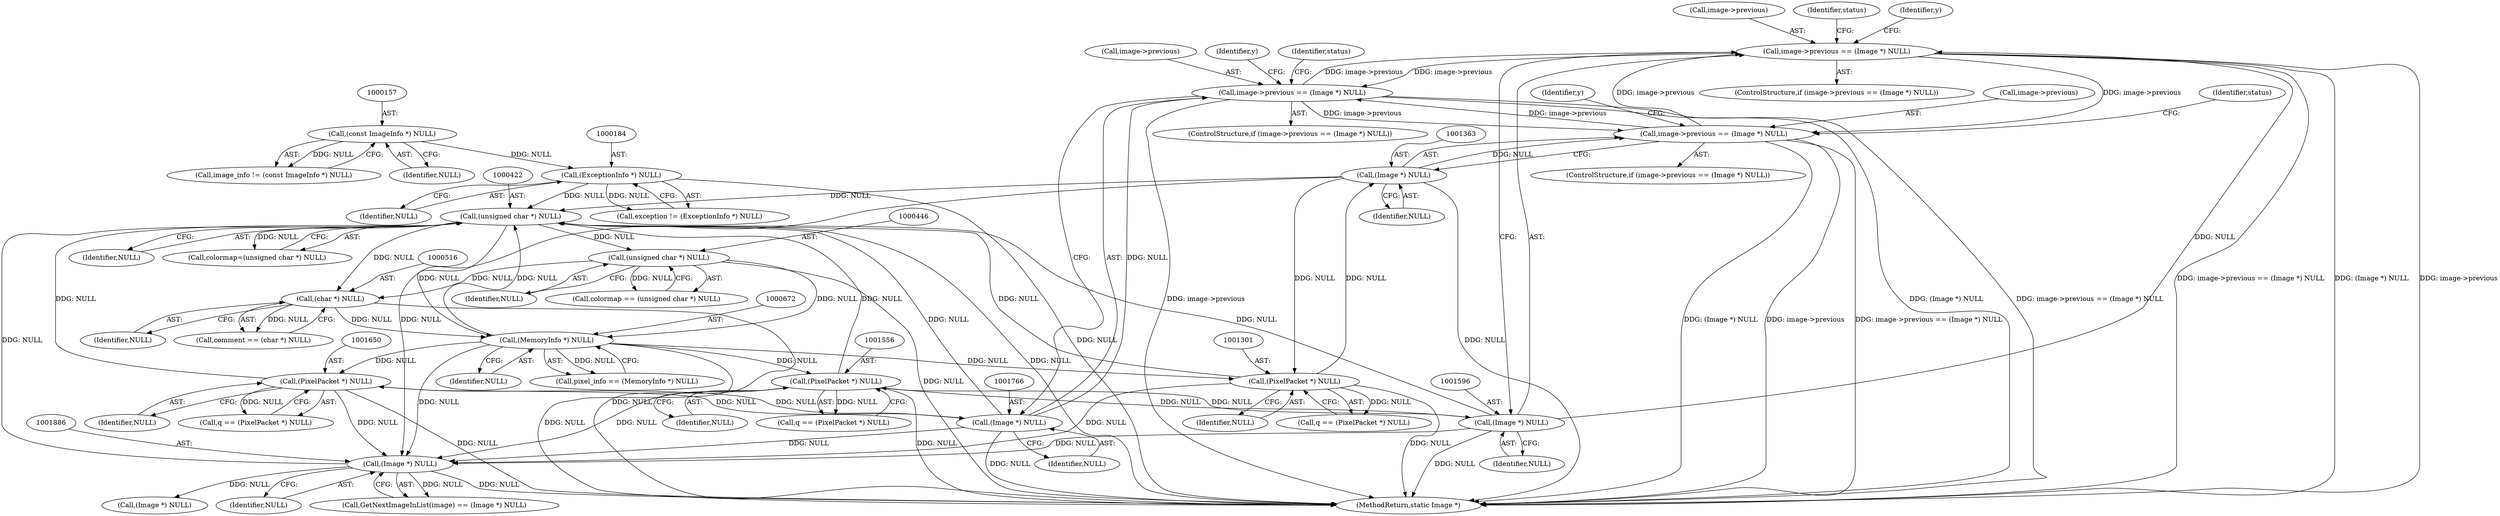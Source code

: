 digraph "0_ImageMagick_3e9165285eda6e1bb71172031d3048b51bb443a4@pointer" {
"1001591" [label="(Call,image->previous == (Image *) NULL)"];
"1001761" [label="(Call,image->previous == (Image *) NULL)"];
"1001358" [label="(Call,image->previous == (Image *) NULL)"];
"1001591" [label="(Call,image->previous == (Image *) NULL)"];
"1001595" [label="(Call,(Image *) NULL)"];
"1001555" [label="(Call,(PixelPacket *) NULL)"];
"1000671" [label="(Call,(MemoryInfo *) NULL)"];
"1000421" [label="(Call,(unsigned char *) NULL)"];
"1000183" [label="(Call,(ExceptionInfo *) NULL)"];
"1000156" [label="(Call,(const ImageInfo *) NULL)"];
"1001765" [label="(Call,(Image *) NULL)"];
"1001649" [label="(Call,(PixelPacket *) NULL)"];
"1001300" [label="(Call,(PixelPacket *) NULL)"];
"1001362" [label="(Call,(Image *) NULL)"];
"1001885" [label="(Call,(Image *) NULL)"];
"1000445" [label="(Call,(unsigned char *) NULL)"];
"1000515" [label="(Call,(char *) NULL)"];
"1000673" [label="(Identifier,NULL)"];
"1001894" [label="(Call,(Image *) NULL)"];
"1001762" [label="(Call,image->previous)"];
"1000517" [label="(Identifier,NULL)"];
"1001592" [label="(Call,image->previous)"];
"1000515" [label="(Call,(char *) NULL)"];
"1001557" [label="(Identifier,NULL)"];
"1000671" [label="(Call,(MemoryInfo *) NULL)"];
"1000443" [label="(Call,colormap == (unsigned char *) NULL)"];
"1001767" [label="(Identifier,NULL)"];
"1000513" [label="(Call,comment == (char *) NULL)"];
"1001359" [label="(Call,image->previous)"];
"1001600" [label="(Identifier,status)"];
"1001367" [label="(Identifier,status)"];
"1001633" [label="(Identifier,y)"];
"1000423" [label="(Identifier,NULL)"];
"1001597" [label="(Identifier,NULL)"];
"1001300" [label="(Call,(PixelPacket *) NULL)"];
"1001539" [label="(Identifier,y)"];
"1000181" [label="(Call,exception != (ExceptionInfo *) NULL)"];
"1001765" [label="(Call,(Image *) NULL)"];
"1001761" [label="(Call,image->previous == (Image *) NULL)"];
"1001357" [label="(ControlStructure,if (image->previous == (Image *) NULL))"];
"1000156" [label="(Call,(const ImageInfo *) NULL)"];
"1000185" [label="(Identifier,NULL)"];
"1001590" [label="(ControlStructure,if (image->previous == (Image *) NULL))"];
"1000421" [label="(Call,(unsigned char *) NULL)"];
"1001555" [label="(Call,(PixelPacket *) NULL)"];
"1001651" [label="(Identifier,NULL)"];
"1001298" [label="(Call,q == (PixelPacket *) NULL)"];
"1001887" [label="(Identifier,NULL)"];
"1000419" [label="(Call,colormap=(unsigned char *) NULL)"];
"1001932" [label="(MethodReturn,static Image *)"];
"1000158" [label="(Identifier,NULL)"];
"1001364" [label="(Identifier,NULL)"];
"1001595" [label="(Call,(Image *) NULL)"];
"1001770" [label="(Identifier,status)"];
"1001553" [label="(Call,q == (PixelPacket *) NULL)"];
"1000183" [label="(Call,(ExceptionInfo *) NULL)"];
"1001358" [label="(Call,image->previous == (Image *) NULL)"];
"1001882" [label="(Call,GetNextImageInList(image) == (Image *) NULL)"];
"1001885" [label="(Call,(Image *) NULL)"];
"1000445" [label="(Call,(unsigned char *) NULL)"];
"1001647" [label="(Call,q == (PixelPacket *) NULL)"];
"1000447" [label="(Identifier,NULL)"];
"1001591" [label="(Call,image->previous == (Image *) NULL)"];
"1001284" [label="(Identifier,y)"];
"1000154" [label="(Call,image_info != (const ImageInfo *) NULL)"];
"1000669" [label="(Call,pixel_info == (MemoryInfo *) NULL)"];
"1001760" [label="(ControlStructure,if (image->previous == (Image *) NULL))"];
"1001649" [label="(Call,(PixelPacket *) NULL)"];
"1001362" [label="(Call,(Image *) NULL)"];
"1001302" [label="(Identifier,NULL)"];
"1001591" -> "1001590"  [label="AST: "];
"1001591" -> "1001595"  [label="CFG: "];
"1001592" -> "1001591"  [label="AST: "];
"1001595" -> "1001591"  [label="AST: "];
"1001600" -> "1001591"  [label="CFG: "];
"1001539" -> "1001591"  [label="CFG: "];
"1001591" -> "1001932"  [label="DDG: image->previous == (Image *) NULL"];
"1001591" -> "1001932"  [label="DDG: (Image *) NULL"];
"1001591" -> "1001932"  [label="DDG: image->previous"];
"1001591" -> "1001358"  [label="DDG: image->previous"];
"1001761" -> "1001591"  [label="DDG: image->previous"];
"1001358" -> "1001591"  [label="DDG: image->previous"];
"1001595" -> "1001591"  [label="DDG: NULL"];
"1001591" -> "1001761"  [label="DDG: image->previous"];
"1001761" -> "1001760"  [label="AST: "];
"1001761" -> "1001765"  [label="CFG: "];
"1001762" -> "1001761"  [label="AST: "];
"1001765" -> "1001761"  [label="AST: "];
"1001770" -> "1001761"  [label="CFG: "];
"1001633" -> "1001761"  [label="CFG: "];
"1001761" -> "1001932"  [label="DDG: image->previous"];
"1001761" -> "1001932"  [label="DDG: (Image *) NULL"];
"1001761" -> "1001932"  [label="DDG: image->previous == (Image *) NULL"];
"1001761" -> "1001358"  [label="DDG: image->previous"];
"1001358" -> "1001761"  [label="DDG: image->previous"];
"1001765" -> "1001761"  [label="DDG: NULL"];
"1001358" -> "1001357"  [label="AST: "];
"1001358" -> "1001362"  [label="CFG: "];
"1001359" -> "1001358"  [label="AST: "];
"1001362" -> "1001358"  [label="AST: "];
"1001367" -> "1001358"  [label="CFG: "];
"1001284" -> "1001358"  [label="CFG: "];
"1001358" -> "1001932"  [label="DDG: image->previous"];
"1001358" -> "1001932"  [label="DDG: image->previous == (Image *) NULL"];
"1001358" -> "1001932"  [label="DDG: (Image *) NULL"];
"1001362" -> "1001358"  [label="DDG: NULL"];
"1001595" -> "1001597"  [label="CFG: "];
"1001596" -> "1001595"  [label="AST: "];
"1001597" -> "1001595"  [label="AST: "];
"1001595" -> "1001932"  [label="DDG: NULL"];
"1001595" -> "1000421"  [label="DDG: NULL"];
"1001595" -> "1001555"  [label="DDG: NULL"];
"1001555" -> "1001595"  [label="DDG: NULL"];
"1001595" -> "1001885"  [label="DDG: NULL"];
"1001555" -> "1001553"  [label="AST: "];
"1001555" -> "1001557"  [label="CFG: "];
"1001556" -> "1001555"  [label="AST: "];
"1001557" -> "1001555"  [label="AST: "];
"1001553" -> "1001555"  [label="CFG: "];
"1001555" -> "1001932"  [label="DDG: NULL"];
"1001555" -> "1000421"  [label="DDG: NULL"];
"1001555" -> "1001553"  [label="DDG: NULL"];
"1000671" -> "1001555"  [label="DDG: NULL"];
"1001555" -> "1001885"  [label="DDG: NULL"];
"1000671" -> "1000669"  [label="AST: "];
"1000671" -> "1000673"  [label="CFG: "];
"1000672" -> "1000671"  [label="AST: "];
"1000673" -> "1000671"  [label="AST: "];
"1000669" -> "1000671"  [label="CFG: "];
"1000671" -> "1001932"  [label="DDG: NULL"];
"1000671" -> "1000421"  [label="DDG: NULL"];
"1000671" -> "1000669"  [label="DDG: NULL"];
"1000421" -> "1000671"  [label="DDG: NULL"];
"1000445" -> "1000671"  [label="DDG: NULL"];
"1000515" -> "1000671"  [label="DDG: NULL"];
"1000671" -> "1001300"  [label="DDG: NULL"];
"1000671" -> "1001649"  [label="DDG: NULL"];
"1000671" -> "1001885"  [label="DDG: NULL"];
"1000421" -> "1000419"  [label="AST: "];
"1000421" -> "1000423"  [label="CFG: "];
"1000422" -> "1000421"  [label="AST: "];
"1000423" -> "1000421"  [label="AST: "];
"1000419" -> "1000421"  [label="CFG: "];
"1000421" -> "1001932"  [label="DDG: NULL"];
"1000421" -> "1000419"  [label="DDG: NULL"];
"1000183" -> "1000421"  [label="DDG: NULL"];
"1001765" -> "1000421"  [label="DDG: NULL"];
"1001300" -> "1000421"  [label="DDG: NULL"];
"1001362" -> "1000421"  [label="DDG: NULL"];
"1001885" -> "1000421"  [label="DDG: NULL"];
"1001649" -> "1000421"  [label="DDG: NULL"];
"1000421" -> "1000445"  [label="DDG: NULL"];
"1000421" -> "1000515"  [label="DDG: NULL"];
"1000183" -> "1000181"  [label="AST: "];
"1000183" -> "1000185"  [label="CFG: "];
"1000184" -> "1000183"  [label="AST: "];
"1000185" -> "1000183"  [label="AST: "];
"1000181" -> "1000183"  [label="CFG: "];
"1000183" -> "1001932"  [label="DDG: NULL"];
"1000183" -> "1000181"  [label="DDG: NULL"];
"1000156" -> "1000183"  [label="DDG: NULL"];
"1000156" -> "1000154"  [label="AST: "];
"1000156" -> "1000158"  [label="CFG: "];
"1000157" -> "1000156"  [label="AST: "];
"1000158" -> "1000156"  [label="AST: "];
"1000154" -> "1000156"  [label="CFG: "];
"1000156" -> "1000154"  [label="DDG: NULL"];
"1001765" -> "1001767"  [label="CFG: "];
"1001766" -> "1001765"  [label="AST: "];
"1001767" -> "1001765"  [label="AST: "];
"1001765" -> "1001932"  [label="DDG: NULL"];
"1001765" -> "1001649"  [label="DDG: NULL"];
"1001649" -> "1001765"  [label="DDG: NULL"];
"1001765" -> "1001885"  [label="DDG: NULL"];
"1001649" -> "1001647"  [label="AST: "];
"1001649" -> "1001651"  [label="CFG: "];
"1001650" -> "1001649"  [label="AST: "];
"1001651" -> "1001649"  [label="AST: "];
"1001647" -> "1001649"  [label="CFG: "];
"1001649" -> "1001932"  [label="DDG: NULL"];
"1001649" -> "1001647"  [label="DDG: NULL"];
"1001649" -> "1001885"  [label="DDG: NULL"];
"1001300" -> "1001298"  [label="AST: "];
"1001300" -> "1001302"  [label="CFG: "];
"1001301" -> "1001300"  [label="AST: "];
"1001302" -> "1001300"  [label="AST: "];
"1001298" -> "1001300"  [label="CFG: "];
"1001300" -> "1001932"  [label="DDG: NULL"];
"1001300" -> "1001298"  [label="DDG: NULL"];
"1001362" -> "1001300"  [label="DDG: NULL"];
"1001300" -> "1001362"  [label="DDG: NULL"];
"1001300" -> "1001885"  [label="DDG: NULL"];
"1001362" -> "1001364"  [label="CFG: "];
"1001363" -> "1001362"  [label="AST: "];
"1001364" -> "1001362"  [label="AST: "];
"1001362" -> "1001932"  [label="DDG: NULL"];
"1001362" -> "1001885"  [label="DDG: NULL"];
"1001885" -> "1001882"  [label="AST: "];
"1001885" -> "1001887"  [label="CFG: "];
"1001886" -> "1001885"  [label="AST: "];
"1001887" -> "1001885"  [label="AST: "];
"1001882" -> "1001885"  [label="CFG: "];
"1001885" -> "1001932"  [label="DDG: NULL"];
"1001885" -> "1001882"  [label="DDG: NULL"];
"1001885" -> "1001894"  [label="DDG: NULL"];
"1000445" -> "1000443"  [label="AST: "];
"1000445" -> "1000447"  [label="CFG: "];
"1000446" -> "1000445"  [label="AST: "];
"1000447" -> "1000445"  [label="AST: "];
"1000443" -> "1000445"  [label="CFG: "];
"1000445" -> "1001932"  [label="DDG: NULL"];
"1000445" -> "1000443"  [label="DDG: NULL"];
"1000445" -> "1000515"  [label="DDG: NULL"];
"1000515" -> "1000513"  [label="AST: "];
"1000515" -> "1000517"  [label="CFG: "];
"1000516" -> "1000515"  [label="AST: "];
"1000517" -> "1000515"  [label="AST: "];
"1000513" -> "1000515"  [label="CFG: "];
"1000515" -> "1001932"  [label="DDG: NULL"];
"1000515" -> "1000513"  [label="DDG: NULL"];
}
